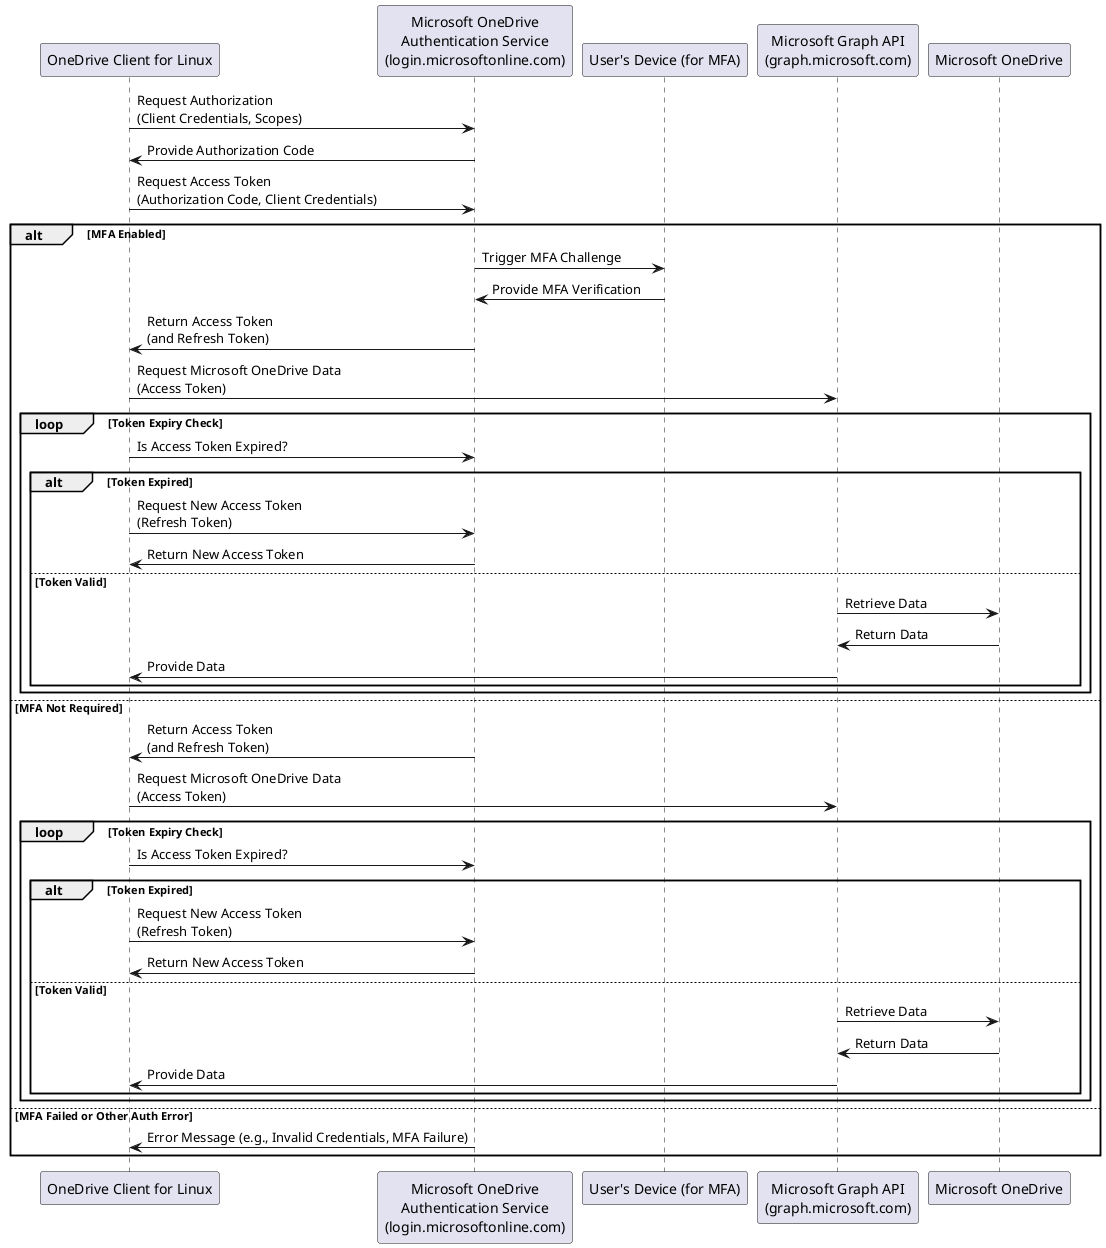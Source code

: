 @startuml
participant "OneDrive Client for Linux"
participant "Microsoft OneDrive\nAuthentication Service\n(login.microsoftonline.com)" as AuthServer
participant "User's Device (for MFA)" as UserDevice
participant "Microsoft Graph API\n(graph.microsoft.com)" as GraphAPI
participant "Microsoft OneDrive"

"OneDrive Client for Linux" -> AuthServer: Request Authorization\n(Client Credentials, Scopes)
AuthServer -> "OneDrive Client for Linux": Provide Authorization Code

"OneDrive Client for Linux" -> AuthServer: Request Access Token\n(Authorization Code, Client Credentials)

alt MFA Enabled
    AuthServer -> UserDevice: Trigger MFA Challenge
    UserDevice -> AuthServer: Provide MFA Verification
    AuthServer -> "OneDrive Client for Linux": Return Access Token\n(and Refresh Token)
    "OneDrive Client for Linux" -> GraphAPI: Request Microsoft OneDrive Data\n(Access Token)
    loop Token Expiry Check
        "OneDrive Client for Linux" -> AuthServer: Is Access Token Expired?
        alt Token Expired
            "OneDrive Client for Linux" -> AuthServer: Request New Access Token\n(Refresh Token)
            AuthServer -> "OneDrive Client for Linux": Return New Access Token
        else Token Valid
            GraphAPI -> "Microsoft OneDrive": Retrieve Data
            "Microsoft OneDrive" -> GraphAPI: Return Data
            GraphAPI -> "OneDrive Client for Linux": Provide Data
        end
    end
else MFA Not Required
    AuthServer -> "OneDrive Client for Linux": Return Access Token\n(and Refresh Token)
    "OneDrive Client for Linux" -> GraphAPI: Request Microsoft OneDrive Data\n(Access Token)
    loop Token Expiry Check
        "OneDrive Client for Linux" -> AuthServer: Is Access Token Expired?
        alt Token Expired
            "OneDrive Client for Linux" -> AuthServer: Request New Access Token\n(Refresh Token)
            AuthServer -> "OneDrive Client for Linux": Return New Access Token
        else Token Valid
            GraphAPI -> "Microsoft OneDrive": Retrieve Data
            "Microsoft OneDrive" -> GraphAPI: Return Data
            GraphAPI -> "OneDrive Client for Linux": Provide Data
        end
    end
else MFA Failed or Other Auth Error
    AuthServer -> "OneDrive Client for Linux": Error Message (e.g., Invalid Credentials, MFA Failure)
end

@enduml